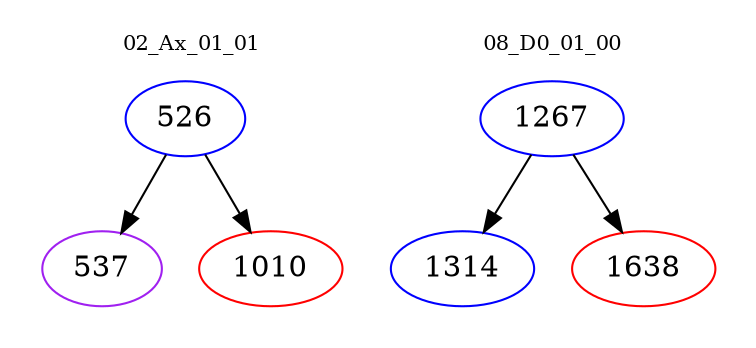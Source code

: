 digraph{
subgraph cluster_0 {
color = white
label = "02_Ax_01_01";
fontsize=10;
T0_526 [label="526", color="blue"]
T0_526 -> T0_537 [color="black"]
T0_537 [label="537", color="purple"]
T0_526 -> T0_1010 [color="black"]
T0_1010 [label="1010", color="red"]
}
subgraph cluster_1 {
color = white
label = "08_D0_01_00";
fontsize=10;
T1_1267 [label="1267", color="blue"]
T1_1267 -> T1_1314 [color="black"]
T1_1314 [label="1314", color="blue"]
T1_1267 -> T1_1638 [color="black"]
T1_1638 [label="1638", color="red"]
}
}
